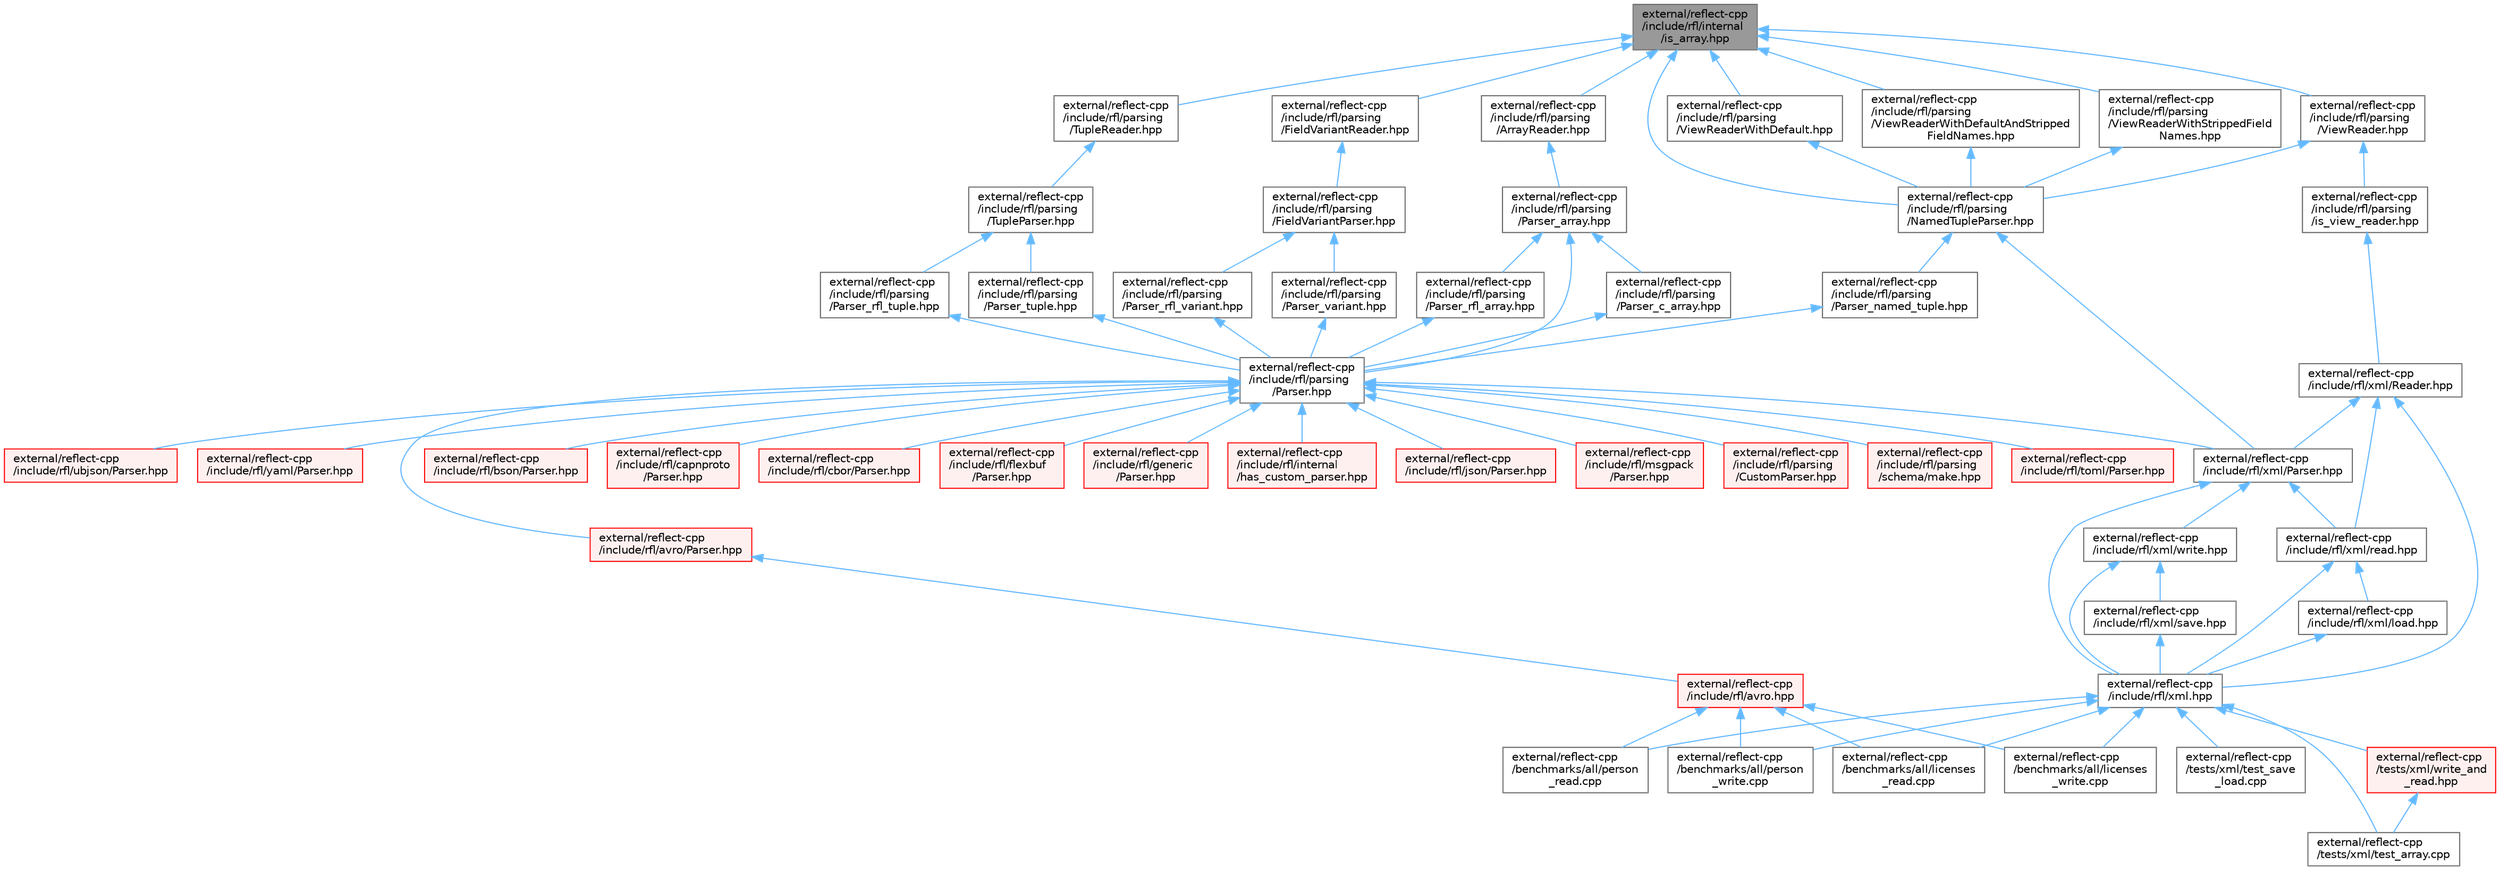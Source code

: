 digraph "external/reflect-cpp/include/rfl/internal/is_array.hpp"
{
 // LATEX_PDF_SIZE
  bgcolor="transparent";
  edge [fontname=Helvetica,fontsize=10,labelfontname=Helvetica,labelfontsize=10];
  node [fontname=Helvetica,fontsize=10,shape=box,height=0.2,width=0.4];
  Node1 [id="Node000001",label="external/reflect-cpp\l/include/rfl/internal\l/is_array.hpp",height=0.2,width=0.4,color="gray40", fillcolor="grey60", style="filled", fontcolor="black",tooltip=" "];
  Node1 -> Node2 [id="edge74_Node000001_Node000002",dir="back",color="steelblue1",style="solid",tooltip=" "];
  Node2 [id="Node000002",label="external/reflect-cpp\l/include/rfl/parsing\l/ArrayReader.hpp",height=0.2,width=0.4,color="grey40", fillcolor="white", style="filled",URL="$_array_reader_8hpp.html",tooltip=" "];
  Node2 -> Node3 [id="edge75_Node000002_Node000003",dir="back",color="steelblue1",style="solid",tooltip=" "];
  Node3 [id="Node000003",label="external/reflect-cpp\l/include/rfl/parsing\l/Parser_array.hpp",height=0.2,width=0.4,color="grey40", fillcolor="white", style="filled",URL="$_parser__array_8hpp.html",tooltip=" "];
  Node3 -> Node4 [id="edge76_Node000003_Node000004",dir="back",color="steelblue1",style="solid",tooltip=" "];
  Node4 [id="Node000004",label="external/reflect-cpp\l/include/rfl/parsing\l/Parser.hpp",height=0.2,width=0.4,color="grey40", fillcolor="white", style="filled",URL="$parsing_2_parser_8hpp.html",tooltip=" "];
  Node4 -> Node5 [id="edge77_Node000004_Node000005",dir="back",color="steelblue1",style="solid",tooltip=" "];
  Node5 [id="Node000005",label="external/reflect-cpp\l/include/rfl/avro/Parser.hpp",height=0.2,width=0.4,color="red", fillcolor="#FFF0F0", style="filled",URL="$avro_2_parser_8hpp.html",tooltip=" "];
  Node5 -> Node6 [id="edge78_Node000005_Node000006",dir="back",color="steelblue1",style="solid",tooltip=" "];
  Node6 [id="Node000006",label="external/reflect-cpp\l/include/rfl/avro.hpp",height=0.2,width=0.4,color="red", fillcolor="#FFF0F0", style="filled",URL="$avro_8hpp.html",tooltip=" "];
  Node6 -> Node9 [id="edge79_Node000006_Node000009",dir="back",color="steelblue1",style="solid",tooltip=" "];
  Node9 [id="Node000009",label="external/reflect-cpp\l/benchmarks/all/licenses\l_read.cpp",height=0.2,width=0.4,color="grey40", fillcolor="white", style="filled",URL="$licenses__read_8cpp.html",tooltip=" "];
  Node6 -> Node10 [id="edge80_Node000006_Node000010",dir="back",color="steelblue1",style="solid",tooltip=" "];
  Node10 [id="Node000010",label="external/reflect-cpp\l/benchmarks/all/licenses\l_write.cpp",height=0.2,width=0.4,color="grey40", fillcolor="white", style="filled",URL="$licenses__write_8cpp.html",tooltip=" "];
  Node6 -> Node11 [id="edge81_Node000006_Node000011",dir="back",color="steelblue1",style="solid",tooltip=" "];
  Node11 [id="Node000011",label="external/reflect-cpp\l/benchmarks/all/person\l_read.cpp",height=0.2,width=0.4,color="grey40", fillcolor="white", style="filled",URL="$person__read_8cpp.html",tooltip=" "];
  Node6 -> Node12 [id="edge82_Node000006_Node000012",dir="back",color="steelblue1",style="solid",tooltip=" "];
  Node12 [id="Node000012",label="external/reflect-cpp\l/benchmarks/all/person\l_write.cpp",height=0.2,width=0.4,color="grey40", fillcolor="white", style="filled",URL="$person__write_8cpp.html",tooltip=" "];
  Node4 -> Node64 [id="edge83_Node000004_Node000064",dir="back",color="steelblue1",style="solid",tooltip=" "];
  Node64 [id="Node000064",label="external/reflect-cpp\l/include/rfl/bson/Parser.hpp",height=0.2,width=0.4,color="red", fillcolor="#FFF0F0", style="filled",URL="$bson_2_parser_8hpp.html",tooltip=" "];
  Node4 -> Node109 [id="edge84_Node000004_Node000109",dir="back",color="steelblue1",style="solid",tooltip=" "];
  Node109 [id="Node000109",label="external/reflect-cpp\l/include/rfl/capnproto\l/Parser.hpp",height=0.2,width=0.4,color="red", fillcolor="#FFF0F0", style="filled",URL="$capnproto_2_parser_8hpp.html",tooltip=" "];
  Node4 -> Node162 [id="edge85_Node000004_Node000162",dir="back",color="steelblue1",style="solid",tooltip=" "];
  Node162 [id="Node000162",label="external/reflect-cpp\l/include/rfl/cbor/Parser.hpp",height=0.2,width=0.4,color="red", fillcolor="#FFF0F0", style="filled",URL="$cbor_2_parser_8hpp.html",tooltip=" "];
  Node4 -> Node208 [id="edge86_Node000004_Node000208",dir="back",color="steelblue1",style="solid",tooltip=" "];
  Node208 [id="Node000208",label="external/reflect-cpp\l/include/rfl/flexbuf\l/Parser.hpp",height=0.2,width=0.4,color="red", fillcolor="#FFF0F0", style="filled",URL="$flexbuf_2_parser_8hpp.html",tooltip=" "];
  Node4 -> Node253 [id="edge87_Node000004_Node000253",dir="back",color="steelblue1",style="solid",tooltip=" "];
  Node253 [id="Node000253",label="external/reflect-cpp\l/include/rfl/generic\l/Parser.hpp",height=0.2,width=0.4,color="red", fillcolor="#FFF0F0", style="filled",URL="$generic_2_parser_8hpp.html",tooltip=" "];
  Node4 -> Node692 [id="edge88_Node000004_Node000692",dir="back",color="steelblue1",style="solid",tooltip=" "];
  Node692 [id="Node000692",label="external/reflect-cpp\l/include/rfl/internal\l/has_custom_parser.hpp",height=0.2,width=0.4,color="red", fillcolor="#FFF0F0", style="filled",URL="$has__custom__parser_8hpp.html",tooltip=" "];
  Node4 -> Node693 [id="edge89_Node000004_Node000693",dir="back",color="steelblue1",style="solid",tooltip=" "];
  Node693 [id="Node000693",label="external/reflect-cpp\l/include/rfl/json/Parser.hpp",height=0.2,width=0.4,color="red", fillcolor="#FFF0F0", style="filled",URL="$json_2_parser_8hpp.html",tooltip=" "];
  Node4 -> Node701 [id="edge90_Node000004_Node000701",dir="back",color="steelblue1",style="solid",tooltip=" "];
  Node701 [id="Node000701",label="external/reflect-cpp\l/include/rfl/msgpack\l/Parser.hpp",height=0.2,width=0.4,color="red", fillcolor="#FFF0F0", style="filled",URL="$msgpack_2_parser_8hpp.html",tooltip=" "];
  Node4 -> Node706 [id="edge91_Node000004_Node000706",dir="back",color="steelblue1",style="solid",tooltip=" "];
  Node706 [id="Node000706",label="external/reflect-cpp\l/include/rfl/parsing\l/CustomParser.hpp",height=0.2,width=0.4,color="red", fillcolor="#FFF0F0", style="filled",URL="$_custom_parser_8hpp.html",tooltip=" "];
  Node4 -> Node707 [id="edge92_Node000004_Node000707",dir="back",color="steelblue1",style="solid",tooltip=" "];
  Node707 [id="Node000707",label="external/reflect-cpp\l/include/rfl/parsing\l/schema/make.hpp",height=0.2,width=0.4,color="red", fillcolor="#FFF0F0", style="filled",URL="$make_8hpp.html",tooltip=" "];
  Node4 -> Node519 [id="edge93_Node000004_Node000519",dir="back",color="steelblue1",style="solid",tooltip=" "];
  Node519 [id="Node000519",label="external/reflect-cpp\l/include/rfl/toml/Parser.hpp",height=0.2,width=0.4,color="red", fillcolor="#FFF0F0", style="filled",URL="$toml_2_parser_8hpp.html",tooltip=" "];
  Node4 -> Node708 [id="edge94_Node000004_Node000708",dir="back",color="steelblue1",style="solid",tooltip=" "];
  Node708 [id="Node000708",label="external/reflect-cpp\l/include/rfl/ubjson/Parser.hpp",height=0.2,width=0.4,color="red", fillcolor="#FFF0F0", style="filled",URL="$ubjson_2_parser_8hpp.html",tooltip=" "];
  Node4 -> Node713 [id="edge95_Node000004_Node000713",dir="back",color="steelblue1",style="solid",tooltip=" "];
  Node713 [id="Node000713",label="external/reflect-cpp\l/include/rfl/xml/Parser.hpp",height=0.2,width=0.4,color="grey40", fillcolor="white", style="filled",URL="$xml_2_parser_8hpp.html",tooltip=" "];
  Node713 -> Node605 [id="edge96_Node000713_Node000605",dir="back",color="steelblue1",style="solid",tooltip=" "];
  Node605 [id="Node000605",label="external/reflect-cpp\l/include/rfl/xml.hpp",height=0.2,width=0.4,color="grey40", fillcolor="white", style="filled",URL="$xml_8hpp.html",tooltip=" "];
  Node605 -> Node9 [id="edge97_Node000605_Node000009",dir="back",color="steelblue1",style="solid",tooltip=" "];
  Node605 -> Node10 [id="edge98_Node000605_Node000010",dir="back",color="steelblue1",style="solid",tooltip=" "];
  Node605 -> Node11 [id="edge99_Node000605_Node000011",dir="back",color="steelblue1",style="solid",tooltip=" "];
  Node605 -> Node12 [id="edge100_Node000605_Node000012",dir="back",color="steelblue1",style="solid",tooltip=" "];
  Node605 -> Node606 [id="edge101_Node000605_Node000606",dir="back",color="steelblue1",style="solid",tooltip=" "];
  Node606 [id="Node000606",label="external/reflect-cpp\l/tests/xml/test_array.cpp",height=0.2,width=0.4,color="grey40", fillcolor="white", style="filled",URL="$xml_2test__array_8cpp.html",tooltip=" "];
  Node605 -> Node607 [id="edge102_Node000605_Node000607",dir="back",color="steelblue1",style="solid",tooltip=" "];
  Node607 [id="Node000607",label="external/reflect-cpp\l/tests/xml/test_save\l_load.cpp",height=0.2,width=0.4,color="grey40", fillcolor="white", style="filled",URL="$xml_2test__save__load_8cpp.html",tooltip=" "];
  Node605 -> Node608 [id="edge103_Node000605_Node000608",dir="back",color="steelblue1",style="solid",tooltip=" "];
  Node608 [id="Node000608",label="external/reflect-cpp\l/tests/xml/write_and\l_read.hpp",height=0.2,width=0.4,color="red", fillcolor="#FFF0F0", style="filled",URL="$xml_2write__and__read_8hpp.html",tooltip=" "];
  Node608 -> Node606 [id="edge104_Node000608_Node000606",dir="back",color="steelblue1",style="solid",tooltip=" "];
  Node713 -> Node714 [id="edge105_Node000713_Node000714",dir="back",color="steelblue1",style="solid",tooltip=" "];
  Node714 [id="Node000714",label="external/reflect-cpp\l/include/rfl/xml/read.hpp",height=0.2,width=0.4,color="grey40", fillcolor="white", style="filled",URL="$xml_2read_8hpp.html",tooltip=" "];
  Node714 -> Node605 [id="edge106_Node000714_Node000605",dir="back",color="steelblue1",style="solid",tooltip=" "];
  Node714 -> Node715 [id="edge107_Node000714_Node000715",dir="back",color="steelblue1",style="solid",tooltip=" "];
  Node715 [id="Node000715",label="external/reflect-cpp\l/include/rfl/xml/load.hpp",height=0.2,width=0.4,color="grey40", fillcolor="white", style="filled",URL="$xml_2load_8hpp.html",tooltip=" "];
  Node715 -> Node605 [id="edge108_Node000715_Node000605",dir="back",color="steelblue1",style="solid",tooltip=" "];
  Node713 -> Node716 [id="edge109_Node000713_Node000716",dir="back",color="steelblue1",style="solid",tooltip=" "];
  Node716 [id="Node000716",label="external/reflect-cpp\l/include/rfl/xml/write.hpp",height=0.2,width=0.4,color="grey40", fillcolor="white", style="filled",URL="$xml_2write_8hpp.html",tooltip=" "];
  Node716 -> Node605 [id="edge110_Node000716_Node000605",dir="back",color="steelblue1",style="solid",tooltip=" "];
  Node716 -> Node717 [id="edge111_Node000716_Node000717",dir="back",color="steelblue1",style="solid",tooltip=" "];
  Node717 [id="Node000717",label="external/reflect-cpp\l/include/rfl/xml/save.hpp",height=0.2,width=0.4,color="grey40", fillcolor="white", style="filled",URL="$xml_2save_8hpp.html",tooltip=" "];
  Node717 -> Node605 [id="edge112_Node000717_Node000605",dir="back",color="steelblue1",style="solid",tooltip=" "];
  Node4 -> Node718 [id="edge113_Node000004_Node000718",dir="back",color="steelblue1",style="solid",tooltip=" "];
  Node718 [id="Node000718",label="external/reflect-cpp\l/include/rfl/yaml/Parser.hpp",height=0.2,width=0.4,color="red", fillcolor="#FFF0F0", style="filled",URL="$yaml_2_parser_8hpp.html",tooltip=" "];
  Node3 -> Node723 [id="edge114_Node000003_Node000723",dir="back",color="steelblue1",style="solid",tooltip=" "];
  Node723 [id="Node000723",label="external/reflect-cpp\l/include/rfl/parsing\l/Parser_c_array.hpp",height=0.2,width=0.4,color="grey40", fillcolor="white", style="filled",URL="$_parser__c__array_8hpp.html",tooltip=" "];
  Node723 -> Node4 [id="edge115_Node000723_Node000004",dir="back",color="steelblue1",style="solid",tooltip=" "];
  Node3 -> Node724 [id="edge116_Node000003_Node000724",dir="back",color="steelblue1",style="solid",tooltip=" "];
  Node724 [id="Node000724",label="external/reflect-cpp\l/include/rfl/parsing\l/Parser_rfl_array.hpp",height=0.2,width=0.4,color="grey40", fillcolor="white", style="filled",URL="$_parser__rfl__array_8hpp.html",tooltip=" "];
  Node724 -> Node4 [id="edge117_Node000724_Node000004",dir="back",color="steelblue1",style="solid",tooltip=" "];
  Node1 -> Node725 [id="edge118_Node000001_Node000725",dir="back",color="steelblue1",style="solid",tooltip=" "];
  Node725 [id="Node000725",label="external/reflect-cpp\l/include/rfl/parsing\l/FieldVariantReader.hpp",height=0.2,width=0.4,color="grey40", fillcolor="white", style="filled",URL="$_field_variant_reader_8hpp.html",tooltip=" "];
  Node725 -> Node726 [id="edge119_Node000725_Node000726",dir="back",color="steelblue1",style="solid",tooltip=" "];
  Node726 [id="Node000726",label="external/reflect-cpp\l/include/rfl/parsing\l/FieldVariantParser.hpp",height=0.2,width=0.4,color="grey40", fillcolor="white", style="filled",URL="$_field_variant_parser_8hpp.html",tooltip=" "];
  Node726 -> Node727 [id="edge120_Node000726_Node000727",dir="back",color="steelblue1",style="solid",tooltip=" "];
  Node727 [id="Node000727",label="external/reflect-cpp\l/include/rfl/parsing\l/Parser_rfl_variant.hpp",height=0.2,width=0.4,color="grey40", fillcolor="white", style="filled",URL="$_parser__rfl__variant_8hpp.html",tooltip=" "];
  Node727 -> Node4 [id="edge121_Node000727_Node000004",dir="back",color="steelblue1",style="solid",tooltip=" "];
  Node726 -> Node728 [id="edge122_Node000726_Node000728",dir="back",color="steelblue1",style="solid",tooltip=" "];
  Node728 [id="Node000728",label="external/reflect-cpp\l/include/rfl/parsing\l/Parser_variant.hpp",height=0.2,width=0.4,color="grey40", fillcolor="white", style="filled",URL="$_parser__variant_8hpp.html",tooltip=" "];
  Node728 -> Node4 [id="edge123_Node000728_Node000004",dir="back",color="steelblue1",style="solid",tooltip=" "];
  Node1 -> Node729 [id="edge124_Node000001_Node000729",dir="back",color="steelblue1",style="solid",tooltip=" "];
  Node729 [id="Node000729",label="external/reflect-cpp\l/include/rfl/parsing\l/NamedTupleParser.hpp",height=0.2,width=0.4,color="grey40", fillcolor="white", style="filled",URL="$_named_tuple_parser_8hpp.html",tooltip=" "];
  Node729 -> Node730 [id="edge125_Node000729_Node000730",dir="back",color="steelblue1",style="solid",tooltip=" "];
  Node730 [id="Node000730",label="external/reflect-cpp\l/include/rfl/parsing\l/Parser_named_tuple.hpp",height=0.2,width=0.4,color="grey40", fillcolor="white", style="filled",URL="$_parser__named__tuple_8hpp.html",tooltip=" "];
  Node730 -> Node4 [id="edge126_Node000730_Node000004",dir="back",color="steelblue1",style="solid",tooltip=" "];
  Node729 -> Node713 [id="edge127_Node000729_Node000713",dir="back",color="steelblue1",style="solid",tooltip=" "];
  Node1 -> Node731 [id="edge128_Node000001_Node000731",dir="back",color="steelblue1",style="solid",tooltip=" "];
  Node731 [id="Node000731",label="external/reflect-cpp\l/include/rfl/parsing\l/TupleReader.hpp",height=0.2,width=0.4,color="grey40", fillcolor="white", style="filled",URL="$_tuple_reader_8hpp.html",tooltip=" "];
  Node731 -> Node732 [id="edge129_Node000731_Node000732",dir="back",color="steelblue1",style="solid",tooltip=" "];
  Node732 [id="Node000732",label="external/reflect-cpp\l/include/rfl/parsing\l/TupleParser.hpp",height=0.2,width=0.4,color="grey40", fillcolor="white", style="filled",URL="$_tuple_parser_8hpp.html",tooltip=" "];
  Node732 -> Node733 [id="edge130_Node000732_Node000733",dir="back",color="steelblue1",style="solid",tooltip=" "];
  Node733 [id="Node000733",label="external/reflect-cpp\l/include/rfl/parsing\l/Parser_rfl_tuple.hpp",height=0.2,width=0.4,color="grey40", fillcolor="white", style="filled",URL="$_parser__rfl__tuple_8hpp.html",tooltip=" "];
  Node733 -> Node4 [id="edge131_Node000733_Node000004",dir="back",color="steelblue1",style="solid",tooltip=" "];
  Node732 -> Node734 [id="edge132_Node000732_Node000734",dir="back",color="steelblue1",style="solid",tooltip=" "];
  Node734 [id="Node000734",label="external/reflect-cpp\l/include/rfl/parsing\l/Parser_tuple.hpp",height=0.2,width=0.4,color="grey40", fillcolor="white", style="filled",URL="$_parser__tuple_8hpp.html",tooltip=" "];
  Node734 -> Node4 [id="edge133_Node000734_Node000004",dir="back",color="steelblue1",style="solid",tooltip=" "];
  Node1 -> Node735 [id="edge134_Node000001_Node000735",dir="back",color="steelblue1",style="solid",tooltip=" "];
  Node735 [id="Node000735",label="external/reflect-cpp\l/include/rfl/parsing\l/ViewReader.hpp",height=0.2,width=0.4,color="grey40", fillcolor="white", style="filled",URL="$_view_reader_8hpp.html",tooltip=" "];
  Node735 -> Node729 [id="edge135_Node000735_Node000729",dir="back",color="steelblue1",style="solid",tooltip=" "];
  Node735 -> Node736 [id="edge136_Node000735_Node000736",dir="back",color="steelblue1",style="solid",tooltip=" "];
  Node736 [id="Node000736",label="external/reflect-cpp\l/include/rfl/parsing\l/is_view_reader.hpp",height=0.2,width=0.4,color="grey40", fillcolor="white", style="filled",URL="$is__view__reader_8hpp.html",tooltip=" "];
  Node736 -> Node737 [id="edge137_Node000736_Node000737",dir="back",color="steelblue1",style="solid",tooltip=" "];
  Node737 [id="Node000737",label="external/reflect-cpp\l/include/rfl/xml/Reader.hpp",height=0.2,width=0.4,color="grey40", fillcolor="white", style="filled",URL="$xml_2_reader_8hpp.html",tooltip=" "];
  Node737 -> Node605 [id="edge138_Node000737_Node000605",dir="back",color="steelblue1",style="solid",tooltip=" "];
  Node737 -> Node713 [id="edge139_Node000737_Node000713",dir="back",color="steelblue1",style="solid",tooltip=" "];
  Node737 -> Node714 [id="edge140_Node000737_Node000714",dir="back",color="steelblue1",style="solid",tooltip=" "];
  Node1 -> Node738 [id="edge141_Node000001_Node000738",dir="back",color="steelblue1",style="solid",tooltip=" "];
  Node738 [id="Node000738",label="external/reflect-cpp\l/include/rfl/parsing\l/ViewReaderWithDefault.hpp",height=0.2,width=0.4,color="grey40", fillcolor="white", style="filled",URL="$_view_reader_with_default_8hpp.html",tooltip=" "];
  Node738 -> Node729 [id="edge142_Node000738_Node000729",dir="back",color="steelblue1",style="solid",tooltip=" "];
  Node1 -> Node739 [id="edge143_Node000001_Node000739",dir="back",color="steelblue1",style="solid",tooltip=" "];
  Node739 [id="Node000739",label="external/reflect-cpp\l/include/rfl/parsing\l/ViewReaderWithDefaultAndStripped\lFieldNames.hpp",height=0.2,width=0.4,color="grey40", fillcolor="white", style="filled",URL="$_view_reader_with_default_and_stripped_field_names_8hpp.html",tooltip=" "];
  Node739 -> Node729 [id="edge144_Node000739_Node000729",dir="back",color="steelblue1",style="solid",tooltip=" "];
  Node1 -> Node740 [id="edge145_Node000001_Node000740",dir="back",color="steelblue1",style="solid",tooltip=" "];
  Node740 [id="Node000740",label="external/reflect-cpp\l/include/rfl/parsing\l/ViewReaderWithStrippedField\lNames.hpp",height=0.2,width=0.4,color="grey40", fillcolor="white", style="filled",URL="$_view_reader_with_stripped_field_names_8hpp.html",tooltip=" "];
  Node740 -> Node729 [id="edge146_Node000740_Node000729",dir="back",color="steelblue1",style="solid",tooltip=" "];
}
